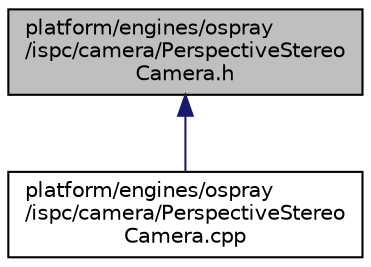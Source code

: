 digraph "platform/engines/ospray/ispc/camera/PerspectiveStereoCamera.h"
{
 // LATEX_PDF_SIZE
  edge [fontname="Helvetica",fontsize="10",labelfontname="Helvetica",labelfontsize="10"];
  node [fontname="Helvetica",fontsize="10",shape=record];
  Node1 [label="platform/engines/ospray\l/ispc/camera/PerspectiveStereo\lCamera.h",height=0.2,width=0.4,color="black", fillcolor="grey75", style="filled", fontcolor="black",tooltip=" "];
  Node1 -> Node2 [dir="back",color="midnightblue",fontsize="10",style="solid",fontname="Helvetica"];
  Node2 [label="platform/engines/ospray\l/ispc/camera/PerspectiveStereo\lCamera.cpp",height=0.2,width=0.4,color="black", fillcolor="white", style="filled",URL="$d6/d10/PerspectiveStereoCamera_8cpp.html",tooltip=" "];
}

